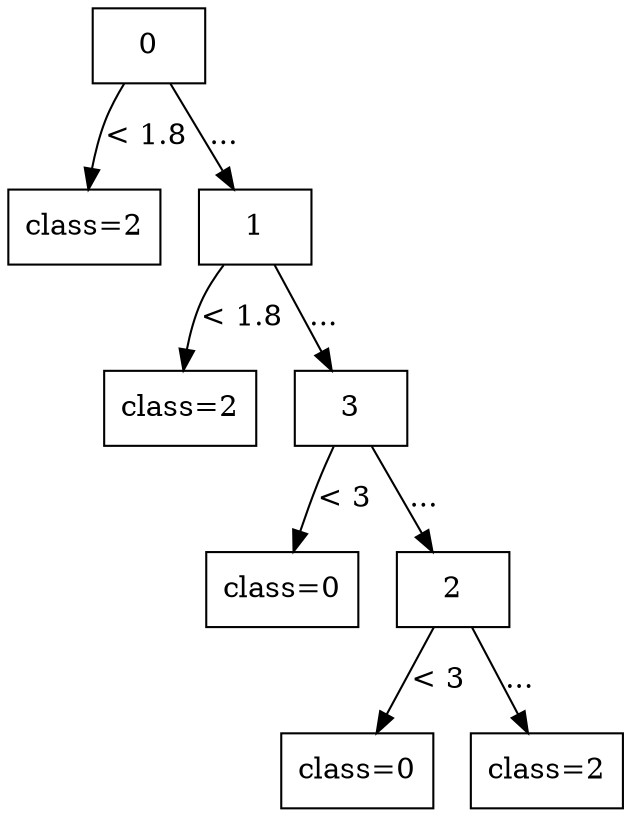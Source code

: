 digraph G {
node [shape=box];

0 [label="0"];

1 [label="class=2"];
2 [label="1"];

0 -> 1 [label="< 1.8"];
0 -> 2 [label="..."];

3 [label="class=2"];
4 [label="3"];

2 -> 3 [label="< 1.8"];
2 -> 4 [label="..."];

5 [label="class=0"];
6 [label="2"];

4 -> 5 [label="< 3"];
4 -> 6 [label="..."];

7 [label="class=0"];
8 [label="class=2"];

6 -> 7 [label="< 3"];
6 -> 8 [label="..."];

}